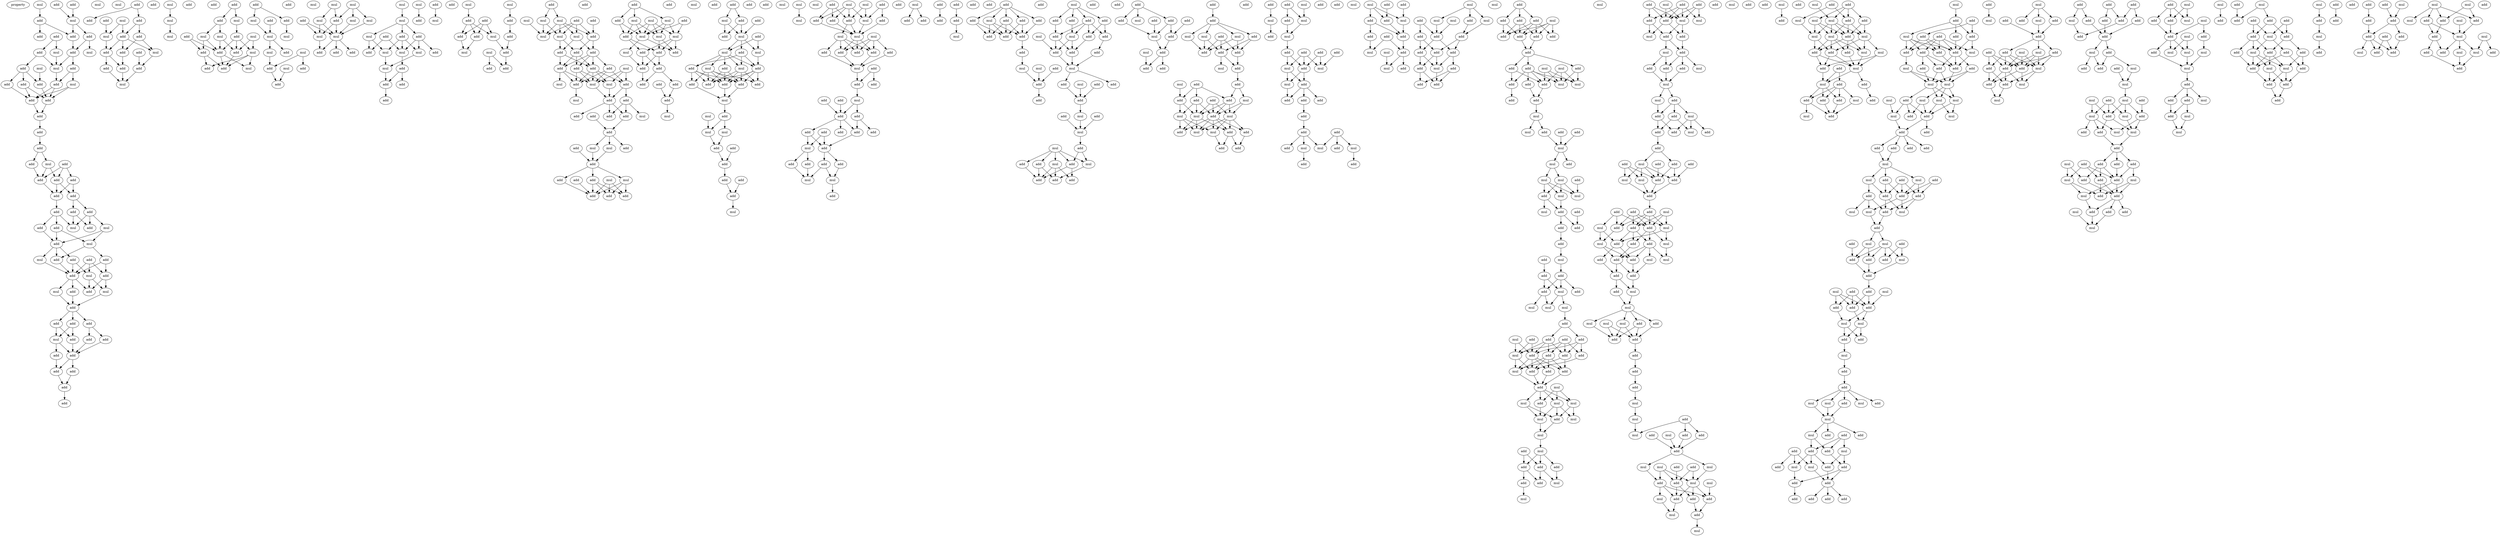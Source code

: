 digraph {
    node [fontcolor=black]
    property [mul=2,lf=1.1]
    0 [ label = add ];
    1 [ label = add ];
    2 [ label = mul ];
    3 [ label = add ];
    4 [ label = mul ];
    5 [ label = add ];
    6 [ label = add ];
    7 [ label = add ];
    8 [ label = add ];
    9 [ label = mul ];
    10 [ label = add ];
    11 [ label = add ];
    12 [ label = mul ];
    13 [ label = mul ];
    14 [ label = mul ];
    15 [ label = add ];
    16 [ label = add ];
    17 [ label = mul ];
    18 [ label = add ];
    19 [ label = add ];
    20 [ label = add ];
    21 [ label = add ];
    22 [ label = add ];
    23 [ label = add ];
    24 [ label = add ];
    25 [ label = mul ];
    26 [ label = add ];
    27 [ label = add ];
    28 [ label = mul ];
    29 [ label = add ];
    30 [ label = add ];
    31 [ label = add ];
    32 [ label = add ];
    33 [ label = add ];
    34 [ label = add ];
    35 [ label = add ];
    36 [ label = add ];
    37 [ label = add ];
    38 [ label = add ];
    39 [ label = add ];
    40 [ label = add ];
    41 [ label = mul ];
    42 [ label = mul ];
    43 [ label = add ];
    44 [ label = mul ];
    45 [ label = add ];
    46 [ label = add ];
    47 [ label = add ];
    48 [ label = add ];
    49 [ label = add ];
    50 [ label = mul ];
    51 [ label = mul ];
    52 [ label = add ];
    53 [ label = add ];
    54 [ label = mul ];
    55 [ label = mul ];
    56 [ label = add ];
    57 [ label = add ];
    58 [ label = add ];
    59 [ label = add ];
    60 [ label = mul ];
    61 [ label = add ];
    62 [ label = add ];
    63 [ label = add ];
    64 [ label = add ];
    65 [ label = add ];
    66 [ label = mul ];
    67 [ label = add ];
    68 [ label = add ];
    69 [ label = add ];
    70 [ label = add ];
    71 [ label = add ];
    72 [ label = add ];
    73 [ label = add ];
    74 [ label = add ];
    75 [ label = mul ];
    76 [ label = add ];
    77 [ label = add ];
    78 [ label = add ];
    79 [ label = mul ];
    80 [ label = add ];
    81 [ label = add ];
    82 [ label = add ];
    83 [ label = add ];
    84 [ label = mul ];
    85 [ label = add ];
    86 [ label = add ];
    87 [ label = add ];
    88 [ label = mul ];
    89 [ label = add ];
    90 [ label = mul ];
    91 [ label = add ];
    92 [ label = mul ];
    93 [ label = add ];
    94 [ label = add ];
    95 [ label = mul ];
    96 [ label = mul ];
    97 [ label = add ];
    98 [ label = add ];
    99 [ label = mul ];
    100 [ label = mul ];
    101 [ label = mul ];
    102 [ label = add ];
    103 [ label = mul ];
    104 [ label = add ];
    105 [ label = add ];
    106 [ label = add ];
    107 [ label = mul ];
    108 [ label = add ];
    109 [ label = add ];
    110 [ label = add ];
    111 [ label = add ];
    112 [ label = mul ];
    113 [ label = add ];
    114 [ label = mul ];
    115 [ label = mul ];
    116 [ label = mul ];
    117 [ label = add ];
    118 [ label = add ];
    119 [ label = mul ];
    120 [ label = add ];
    121 [ label = mul ];
    122 [ label = add ];
    123 [ label = add ];
    124 [ label = mul ];
    125 [ label = mul ];
    126 [ label = mul ];
    127 [ label = add ];
    128 [ label = mul ];
    129 [ label = add ];
    130 [ label = mul ];
    131 [ label = mul ];
    132 [ label = mul ];
    133 [ label = mul ];
    134 [ label = add ];
    135 [ label = add ];
    136 [ label = add ];
    137 [ label = mul ];
    138 [ label = mul ];
    139 [ label = add ];
    140 [ label = mul ];
    141 [ label = add ];
    142 [ label = add ];
    143 [ label = mul ];
    144 [ label = mul ];
    145 [ label = mul ];
    146 [ label = add ];
    147 [ label = add ];
    148 [ label = add ];
    149 [ label = mul ];
    150 [ label = mul ];
    151 [ label = add ];
    152 [ label = add ];
    153 [ label = add ];
    154 [ label = add ];
    155 [ label = add ];
    156 [ label = mul ];
    157 [ label = add ];
    158 [ label = mul ];
    159 [ label = mul ];
    160 [ label = add ];
    161 [ label = add ];
    162 [ label = add ];
    163 [ label = add ];
    164 [ label = add ];
    165 [ label = add ];
    166 [ label = mul ];
    167 [ label = mul ];
    168 [ label = add ];
    169 [ label = mul ];
    170 [ label = add ];
    171 [ label = add ];
    172 [ label = add ];
    173 [ label = mul ];
    174 [ label = add ];
    175 [ label = mul ];
    176 [ label = mul ];
    177 [ label = add ];
    178 [ label = mul ];
    179 [ label = mul ];
    180 [ label = add ];
    181 [ label = mul ];
    182 [ label = add ];
    183 [ label = add ];
    184 [ label = add ];
    185 [ label = add ];
    186 [ label = mul ];
    187 [ label = add ];
    188 [ label = add ];
    189 [ label = add ];
    190 [ label = mul ];
    191 [ label = mul ];
    192 [ label = mul ];
    193 [ label = add ];
    194 [ label = add ];
    195 [ label = add ];
    196 [ label = mul ];
    197 [ label = add ];
    198 [ label = add ];
    199 [ label = add ];
    200 [ label = mul ];
    201 [ label = add ];
    202 [ label = add ];
    203 [ label = add ];
    204 [ label = mul ];
    205 [ label = add ];
    206 [ label = mul ];
    207 [ label = add ];
    208 [ label = add ];
    209 [ label = add ];
    210 [ label = add ];
    211 [ label = add ];
    212 [ label = mul ];
    213 [ label = mul ];
    214 [ label = add ];
    215 [ label = add ];
    216 [ label = add ];
    217 [ label = add ];
    218 [ label = add ];
    219 [ label = add ];
    220 [ label = mul ];
    221 [ label = mul ];
    222 [ label = add ];
    223 [ label = mul ];
    224 [ label = mul ];
    225 [ label = mul ];
    226 [ label = add ];
    227 [ label = mul ];
    228 [ label = add ];
    229 [ label = mul ];
    230 [ label = add ];
    231 [ label = add ];
    232 [ label = add ];
    233 [ label = add ];
    234 [ label = add ];
    235 [ label = add ];
    236 [ label = add ];
    237 [ label = add ];
    238 [ label = mul ];
    239 [ label = add ];
    240 [ label = mul ];
    241 [ label = add ];
    242 [ label = add ];
    243 [ label = add ];
    244 [ label = mul ];
    245 [ label = add ];
    246 [ label = add ];
    247 [ label = mul ];
    248 [ label = add ];
    249 [ label = add ];
    250 [ label = add ];
    251 [ label = mul ];
    252 [ label = mul ];
    253 [ label = add ];
    254 [ label = mul ];
    255 [ label = add ];
    256 [ label = add ];
    257 [ label = add ];
    258 [ label = mul ];
    259 [ label = mul ];
    260 [ label = add ];
    261 [ label = add ];
    262 [ label = add ];
    263 [ label = add ];
    264 [ label = add ];
    265 [ label = mul ];
    266 [ label = mul ];
    267 [ label = mul ];
    268 [ label = add ];
    269 [ label = mul ];
    270 [ label = mul ];
    271 [ label = mul ];
    272 [ label = add ];
    273 [ label = add ];
    274 [ label = add ];
    275 [ label = add ];
    276 [ label = add ];
    277 [ label = mul ];
    278 [ label = add ];
    279 [ label = add ];
    280 [ label = mul ];
    281 [ label = mul ];
    282 [ label = mul ];
    283 [ label = add ];
    284 [ label = add ];
    285 [ label = mul ];
    286 [ label = add ];
    287 [ label = add ];
    288 [ label = add ];
    289 [ label = mul ];
    290 [ label = mul ];
    291 [ label = mul ];
    292 [ label = add ];
    293 [ label = add ];
    294 [ label = add ];
    295 [ label = add ];
    296 [ label = add ];
    297 [ label = add ];
    298 [ label = mul ];
    299 [ label = add ];
    300 [ label = add ];
    301 [ label = add ];
    302 [ label = add ];
    303 [ label = mul ];
    304 [ label = add ];
    305 [ label = add ];
    306 [ label = add ];
    307 [ label = add ];
    308 [ label = add ];
    309 [ label = add ];
    310 [ label = add ];
    311 [ label = mul ];
    312 [ label = add ];
    313 [ label = add ];
    314 [ label = add ];
    315 [ label = add ];
    316 [ label = add ];
    317 [ label = mul ];
    318 [ label = mul ];
    319 [ label = add ];
    320 [ label = add ];
    321 [ label = mul ];
    322 [ label = add ];
    323 [ label = add ];
    324 [ label = add ];
    325 [ label = add ];
    326 [ label = add ];
    327 [ label = add ];
    328 [ label = add ];
    329 [ label = add ];
    330 [ label = mul ];
    331 [ label = add ];
    332 [ label = add ];
    333 [ label = add ];
    334 [ label = add ];
    335 [ label = add ];
    336 [ label = mul ];
    337 [ label = add ];
    338 [ label = add ];
    339 [ label = add ];
    340 [ label = add ];
    341 [ label = mul ];
    342 [ label = mul ];
    343 [ label = add ];
    344 [ label = add ];
    345 [ label = add ];
    346 [ label = add ];
    347 [ label = mul ];
    348 [ label = add ];
    349 [ label = add ];
    350 [ label = add ];
    351 [ label = add ];
    352 [ label = mul ];
    353 [ label = mul ];
    354 [ label = add ];
    355 [ label = add ];
    356 [ label = add ];
    357 [ label = add ];
    358 [ label = add ];
    359 [ label = add ];
    360 [ label = mul ];
    361 [ label = add ];
    362 [ label = mul ];
    363 [ label = add ];
    364 [ label = add ];
    365 [ label = add ];
    366 [ label = add ];
    367 [ label = add ];
    368 [ label = mul ];
    369 [ label = add ];
    370 [ label = add ];
    371 [ label = mul ];
    372 [ label = add ];
    373 [ label = mul ];
    374 [ label = add ];
    375 [ label = add ];
    376 [ label = mul ];
    377 [ label = add ];
    378 [ label = mul ];
    379 [ label = add ];
    380 [ label = add ];
    381 [ label = add ];
    382 [ label = add ];
    383 [ label = add ];
    384 [ label = add ];
    385 [ label = add ];
    386 [ label = mul ];
    387 [ label = add ];
    388 [ label = mul ];
    389 [ label = add ];
    390 [ label = add ];
    391 [ label = mul ];
    392 [ label = add ];
    393 [ label = add ];
    394 [ label = add ];
    395 [ label = add ];
    396 [ label = add ];
    397 [ label = mul ];
    398 [ label = mul ];
    399 [ label = mul ];
    400 [ label = add ];
    401 [ label = add ];
    402 [ label = add ];
    403 [ label = add ];
    404 [ label = add ];
    405 [ label = mul ];
    406 [ label = add ];
    407 [ label = add ];
    408 [ label = add ];
    409 [ label = mul ];
    410 [ label = mul ];
    411 [ label = add ];
    412 [ label = add ];
    413 [ label = add ];
    414 [ label = add ];
    415 [ label = add ];
    416 [ label = mul ];
    417 [ label = mul ];
    418 [ label = mul ];
    419 [ label = mul ];
    420 [ label = add ];
    421 [ label = add ];
    422 [ label = add ];
    423 [ label = mul ];
    424 [ label = add ];
    425 [ label = add ];
    426 [ label = add ];
    427 [ label = mul ];
    428 [ label = mul ];
    429 [ label = add ];
    430 [ label = add ];
    431 [ label = add ];
    432 [ label = mul ];
    433 [ label = mul ];
    434 [ label = add ];
    435 [ label = add ];
    436 [ label = add ];
    437 [ label = add ];
    438 [ label = mul ];
    439 [ label = add ];
    440 [ label = mul ];
    441 [ label = mul ];
    442 [ label = add ];
    443 [ label = add ];
    444 [ label = add ];
    445 [ label = add ];
    446 [ label = add ];
    447 [ label = add ];
    448 [ label = add ];
    449 [ label = add ];
    450 [ label = mul ];
    451 [ label = add ];
    452 [ label = mul ];
    453 [ label = mul ];
    454 [ label = add ];
    455 [ label = add ];
    456 [ label = add ];
    457 [ label = add ];
    458 [ label = mul ];
    459 [ label = mul ];
    460 [ label = add ];
    461 [ label = add ];
    462 [ label = mul ];
    463 [ label = add ];
    464 [ label = add ];
    465 [ label = add ];
    466 [ label = add ];
    467 [ label = add ];
    468 [ label = add ];
    469 [ label = mul ];
    470 [ label = mul ];
    471 [ label = add ];
    472 [ label = mul ];
    473 [ label = mul ];
    474 [ label = mul ];
    475 [ label = add ];
    476 [ label = mul ];
    477 [ label = add ];
    478 [ label = mul ];
    479 [ label = add ];
    480 [ label = add ];
    481 [ label = add ];
    482 [ label = mul ];
    483 [ label = add ];
    484 [ label = add ];
    485 [ label = add ];
    486 [ label = add ];
    487 [ label = add ];
    488 [ label = mul ];
    489 [ label = add ];
    490 [ label = add ];
    491 [ label = add ];
    492 [ label = mul ];
    493 [ label = add ];
    494 [ label = add ];
    495 [ label = add ];
    496 [ label = add ];
    497 [ label = add ];
    498 [ label = add ];
    499 [ label = add ];
    500 [ label = add ];
    501 [ label = add ];
    502 [ label = add ];
    503 [ label = mul ];
    504 [ label = add ];
    505 [ label = mul ];
    506 [ label = add ];
    507 [ label = add ];
    508 [ label = mul ];
    509 [ label = mul ];
    510 [ label = add ];
    511 [ label = add ];
    512 [ label = add ];
    513 [ label = mul ];
    514 [ label = add ];
    515 [ label = mul ];
    516 [ label = add ];
    517 [ label = add ];
    518 [ label = mul ];
    519 [ label = mul ];
    520 [ label = add ];
    521 [ label = mul ];
    522 [ label = add ];
    523 [ label = mul ];
    524 [ label = mul ];
    525 [ label = mul ];
    526 [ label = add ];
    527 [ label = add ];
    528 [ label = mul ];
    529 [ label = add ];
    530 [ label = add ];
    531 [ label = add ];
    532 [ label = add ];
    533 [ label = mul ];
    534 [ label = mul ];
    535 [ label = add ];
    536 [ label = add ];
    537 [ label = add ];
    538 [ label = mul ];
    539 [ label = add ];
    540 [ label = add ];
    541 [ label = mul ];
    542 [ label = mul ];
    543 [ label = mul ];
    544 [ label = add ];
    545 [ label = add ];
    546 [ label = add ];
    547 [ label = add ];
    548 [ label = add ];
    549 [ label = mul ];
    550 [ label = mul ];
    551 [ label = add ];
    552 [ label = add ];
    553 [ label = add ];
    554 [ label = add ];
    555 [ label = add ];
    556 [ label = mul ];
    557 [ label = add ];
    558 [ label = add ];
    559 [ label = add ];
    560 [ label = mul ];
    561 [ label = mul ];
    562 [ label = mul ];
    563 [ label = mul ];
    564 [ label = add ];
    565 [ label = mul ];
    566 [ label = add ];
    567 [ label = mul ];
    568 [ label = mul ];
    569 [ label = mul ];
    570 [ label = add ];
    571 [ label = add ];
    572 [ label = add ];
    573 [ label = add ];
    574 [ label = mul ];
    575 [ label = add ];
    576 [ label = add ];
    577 [ label = mul ];
    578 [ label = add ];
    579 [ label = mul ];
    580 [ label = add ];
    581 [ label = add ];
    582 [ label = add ];
    583 [ label = add ];
    584 [ label = mul ];
    585 [ label = mul ];
    586 [ label = add ];
    587 [ label = add ];
    588 [ label = mul ];
    589 [ label = mul ];
    590 [ label = add ];
    591 [ label = add ];
    592 [ label = mul ];
    593 [ label = add ];
    594 [ label = mul ];
    595 [ label = add ];
    596 [ label = add ];
    597 [ label = mul ];
    598 [ label = mul ];
    599 [ label = add ];
    600 [ label = add ];
    601 [ label = mul ];
    602 [ label = add ];
    603 [ label = add ];
    604 [ label = mul ];
    605 [ label = add ];
    606 [ label = add ];
    607 [ label = add ];
    608 [ label = mul ];
    609 [ label = add ];
    610 [ label = add ];
    611 [ label = add ];
    612 [ label = add ];
    613 [ label = mul ];
    614 [ label = add ];
    615 [ label = mul ];
    616 [ label = add ];
    617 [ label = add ];
    618 [ label = mul ];
    619 [ label = add ];
    620 [ label = add ];
    621 [ label = add ];
    622 [ label = mul ];
    623 [ label = mul ];
    624 [ label = add ];
    625 [ label = add ];
    626 [ label = add ];
    627 [ label = add ];
    628 [ label = add ];
    629 [ label = mul ];
    630 [ label = add ];
    631 [ label = mul ];
    632 [ label = mul ];
    633 [ label = add ];
    634 [ label = mul ];
    635 [ label = add ];
    636 [ label = add ];
    637 [ label = add ];
    638 [ label = add ];
    639 [ label = add ];
    640 [ label = mul ];
    641 [ label = mul ];
    642 [ label = mul ];
    643 [ label = mul ];
    644 [ label = mul ];
    645 [ label = add ];
    646 [ label = add ];
    647 [ label = add ];
    648 [ label = add ];
    649 [ label = add ];
    650 [ label = add ];
    651 [ label = add ];
    652 [ label = add ];
    653 [ label = mul ];
    654 [ label = add ];
    655 [ label = add ];
    656 [ label = mul ];
    657 [ label = add ];
    658 [ label = mul ];
    659 [ label = add ];
    660 [ label = mul ];
    661 [ label = add ];
    662 [ label = add ];
    663 [ label = mul ];
    664 [ label = add ];
    665 [ label = mul ];
    666 [ label = add ];
    667 [ label = add ];
    668 [ label = mul ];
    669 [ label = mul ];
    670 [ label = mul ];
    671 [ label = add ];
    672 [ label = mul ];
    673 [ label = add ];
    674 [ label = add ];
    675 [ label = add ];
    676 [ label = mul ];
    677 [ label = add ];
    678 [ label = add ];
    679 [ label = add ];
    680 [ label = mul ];
    681 [ label = mul ];
    682 [ label = mul ];
    683 [ label = add ];
    684 [ label = add ];
    685 [ label = mul ];
    686 [ label = mul ];
    687 [ label = add ];
    688 [ label = add ];
    689 [ label = mul ];
    690 [ label = mul ];
    691 [ label = add ];
    692 [ label = mul ];
    693 [ label = mul ];
    694 [ label = add ];
    695 [ label = add ];
    696 [ label = mul ];
    697 [ label = mul ];
    698 [ label = add ];
    699 [ label = mul ];
    700 [ label = add ];
    701 [ label = add ];
    702 [ label = mul ];
    703 [ label = add ];
    704 [ label = add ];
    705 [ label = add ];
    706 [ label = add ];
    707 [ label = add ];
    708 [ label = add ];
    709 [ label = mul ];
    710 [ label = mul ];
    711 [ label = add ];
    712 [ label = mul ];
    713 [ label = add ];
    714 [ label = add ];
    715 [ label = mul ];
    716 [ label = add ];
    717 [ label = add ];
    718 [ label = add ];
    719 [ label = add ];
    720 [ label = add ];
    721 [ label = add ];
    722 [ label = add ];
    723 [ label = add ];
    724 [ label = mul ];
    725 [ label = add ];
    726 [ label = mul ];
    727 [ label = add ];
    728 [ label = add ];
    729 [ label = add ];
    730 [ label = mul ];
    731 [ label = mul ];
    732 [ label = mul ];
    733 [ label = mul ];
    734 [ label = mul ];
    735 [ label = mul ];
    736 [ label = add ];
    737 [ label = mul ];
    738 [ label = add ];
    739 [ label = add ];
    740 [ label = mul ];
    741 [ label = add ];
    742 [ label = add ];
    743 [ label = add ];
    744 [ label = add ];
    745 [ label = add ];
    746 [ label = add ];
    747 [ label = mul ];
    748 [ label = mul ];
    749 [ label = add ];
    750 [ label = mul ];
    751 [ label = add ];
    752 [ label = add ];
    753 [ label = add ];
    754 [ label = add ];
    755 [ label = add ];
    756 [ label = add ];
    757 [ label = add ];
    758 [ label = mul ];
    759 [ label = mul ];
    760 [ label = mul ];
    761 [ label = add ];
    762 [ label = mul ];
    763 [ label = add ];
    764 [ label = add ];
    765 [ label = mul ];
    766 [ label = add ];
    767 [ label = add ];
    768 [ label = add ];
    769 [ label = mul ];
    770 [ label = add ];
    771 [ label = mul ];
    772 [ label = mul ];
    773 [ label = add ];
    774 [ label = add ];
    775 [ label = add ];
    776 [ label = add ];
    777 [ label = add ];
    778 [ label = mul ];
    779 [ label = mul ];
    780 [ label = add ];
    781 [ label = add ];
    782 [ label = mul ];
    783 [ label = add ];
    784 [ label = add ];
    785 [ label = mul ];
    786 [ label = add ];
    787 [ label = mul ];
    788 [ label = mul ];
    789 [ label = add ];
    790 [ label = add ];
    791 [ label = mul ];
    792 [ label = mul ];
    793 [ label = add ];
    794 [ label = mul ];
    795 [ label = add ];
    796 [ label = add ];
    797 [ label = mul ];
    798 [ label = add ];
    799 [ label = add ];
    800 [ label = add ];
    801 [ label = mul ];
    802 [ label = mul ];
    803 [ label = add ];
    804 [ label = add ];
    805 [ label = add ];
    806 [ label = add ];
    807 [ label = add ];
    808 [ label = add ];
    809 [ label = add ];
    810 [ label = add ];
    811 [ label = add ];
    812 [ label = mul ];
    813 [ label = mul ];
    814 [ label = add ];
    815 [ label = add ];
    816 [ label = add ];
    817 [ label = add ];
    818 [ label = mul ];
    819 [ label = mul ];
    820 [ label = add ];
    821 [ label = add ];
    822 [ label = add ];
    823 [ label = add ];
    824 [ label = add ];
    825 [ label = add ];
    826 [ label = mul ];
    827 [ label = add ];
    828 [ label = add ];
    829 [ label = mul ];
    830 [ label = mul ];
    831 [ label = add ];
    832 [ label = add ];
    833 [ label = add ];
    834 [ label = add ];
    835 [ label = add ];
    836 [ label = add ];
    837 [ label = mul ];
    838 [ label = add ];
    839 [ label = add ];
    840 [ label = add ];
    841 [ label = mul ];
    842 [ label = add ];
    843 [ label = add ];
    844 [ label = add ];
    845 [ label = add ];
    846 [ label = mul ];
    847 [ label = mul ];
    848 [ label = add ];
    849 [ label = mul ];
    850 [ label = add ];
    851 [ label = mul ];
    852 [ label = add ];
    853 [ label = add ];
    854 [ label = mul ];
    855 [ label = mul ];
    856 [ label = mul ];
    857 [ label = add ];
    858 [ label = mul ];
    859 [ label = add ];
    860 [ label = add ];
    861 [ label = mul ];
    862 [ label = add ];
    863 [ label = add ];
    864 [ label = add ];
    865 [ label = add ];
    866 [ label = add ];
    867 [ label = add ];
    868 [ label = mul ];
    869 [ label = mul ];
    870 [ label = add ];
    871 [ label = add ];
    872 [ label = mul ];
    873 [ label = add ];
    874 [ label = add ];
    875 [ label = add ];
    876 [ label = add ];
    877 [ label = mul ];
    878 [ label = mul ];
    879 [ label = add ];
    880 [ label = mul ];
    881 [ label = mul ];
    882 [ label = mul ];
    883 [ label = add ];
    884 [ label = add ];
    885 [ label = add ];
    886 [ label = add ];
    887 [ label = mul ];
    888 [ label = mul ];
    889 [ label = mul ];
    890 [ label = add ];
    891 [ label = mul ];
    892 [ label = mul ];
    893 [ label = add ];
    894 [ label = add ];
    895 [ label = add ];
    896 [ label = mul ];
    897 [ label = mul ];
    898 [ label = add ];
    899 [ label = add ];
    900 [ label = mul ];
    901 [ label = mul ];
    902 [ label = add ];
    903 [ label = mul ];
    904 [ label = add ];
    905 [ label = add ];
    906 [ label = add ];
    907 [ label = add ];
    908 [ label = add ];
    909 [ label = mul ];
    910 [ label = add ];
    911 [ label = add ];
    912 [ label = mul ];
    913 [ label = add ];
    914 [ label = add ];
    915 [ label = add ];
    916 [ label = mul ];
    917 [ label = mul ];
    918 [ label = add ];
    919 [ label = add ];
    920 [ label = add ];
    921 [ label = add ];
    922 [ label = add ];
    923 [ label = mul ];
    924 [ label = add ];
    925 [ label = mul ];
    926 [ label = add ];
    927 [ label = add ];
    928 [ label = add ];
    929 [ label = add ];
    930 [ label = add ];
    931 [ label = mul ];
    932 [ label = add ];
    933 [ label = add ];
    934 [ label = add ];
    935 [ label = add ];
    936 [ label = add ];
    937 [ label = add ];
    938 [ label = add ];
    939 [ label = mul ];
    940 [ label = add ];
    941 [ label = mul ];
    942 [ label = mul ];
    943 [ label = mul ];
    944 [ label = add ];
    945 [ label = mul ];
    946 [ label = add ];
    947 [ label = add ];
    948 [ label = mul ];
    949 [ label = mul ];
    950 [ label = add ];
    951 [ label = add ];
    952 [ label = add ];
    953 [ label = mul ];
    954 [ label = mul ];
    955 [ label = add ];
    956 [ label = add ];
    957 [ label = add ];
    0 -> 4 [ name = 0 ];
    1 -> 4 [ name = 1 ];
    2 -> 3 [ name = 2 ];
    3 -> 5 [ name = 3 ];
    3 -> 6 [ name = 4 ];
    4 -> 5 [ name = 5 ];
    4 -> 7 [ name = 6 ];
    5 -> 10 [ name = 7 ];
    7 -> 9 [ name = 8 ];
    7 -> 10 [ name = 9 ];
    8 -> 11 [ name = 10 ];
    8 -> 12 [ name = 11 ];
    10 -> 14 [ name = 12 ];
    10 -> 16 [ name = 13 ];
    11 -> 14 [ name = 14 ];
    11 -> 15 [ name = 15 ];
    12 -> 14 [ name = 16 ];
    13 -> 19 [ name = 17 ];
    14 -> 18 [ name = 18 ];
    15 -> 19 [ name = 19 ];
    15 -> 20 [ name = 20 ];
    15 -> 21 [ name = 21 ];
    16 -> 17 [ name = 22 ];
    16 -> 18 [ name = 23 ];
    17 -> 22 [ name = 24 ];
    17 -> 23 [ name = 25 ];
    18 -> 22 [ name = 26 ];
    18 -> 23 [ name = 27 ];
    19 -> 23 [ name = 28 ];
    20 -> 22 [ name = 29 ];
    20 -> 23 [ name = 30 ];
    21 -> 22 [ name = 31 ];
    22 -> 24 [ name = 32 ];
    23 -> 24 [ name = 33 ];
    24 -> 26 [ name = 34 ];
    26 -> 27 [ name = 35 ];
    27 -> 28 [ name = 36 ];
    27 -> 30 [ name = 37 ];
    28 -> 31 [ name = 38 ];
    28 -> 33 [ name = 39 ];
    29 -> 31 [ name = 40 ];
    29 -> 32 [ name = 41 ];
    29 -> 33 [ name = 42 ];
    30 -> 33 [ name = 43 ];
    31 -> 34 [ name = 44 ];
    31 -> 35 [ name = 45 ];
    32 -> 34 [ name = 46 ];
    32 -> 35 [ name = 47 ];
    33 -> 34 [ name = 48 ];
    34 -> 38 [ name = 49 ];
    35 -> 36 [ name = 50 ];
    35 -> 37 [ name = 51 ];
    36 -> 39 [ name = 52 ];
    36 -> 41 [ name = 53 ];
    36 -> 42 [ name = 54 ];
    37 -> 39 [ name = 55 ];
    37 -> 42 [ name = 56 ];
    38 -> 40 [ name = 57 ];
    38 -> 42 [ name = 58 ];
    38 -> 43 [ name = 59 ];
    40 -> 44 [ name = 60 ];
    40 -> 45 [ name = 61 ];
    41 -> 44 [ name = 62 ];
    41 -> 45 [ name = 63 ];
    43 -> 45 [ name = 64 ];
    44 -> 47 [ name = 65 ];
    44 -> 49 [ name = 66 ];
    45 -> 46 [ name = 67 ];
    45 -> 49 [ name = 68 ];
    45 -> 50 [ name = 69 ];
    46 -> 51 [ name = 70 ];
    46 -> 52 [ name = 71 ];
    47 -> 52 [ name = 72 ];
    47 -> 53 [ name = 73 ];
    48 -> 51 [ name = 74 ];
    48 -> 52 [ name = 75 ];
    48 -> 53 [ name = 76 ];
    49 -> 52 [ name = 77 ];
    50 -> 52 [ name = 78 ];
    51 -> 54 [ name = 79 ];
    51 -> 57 [ name = 80 ];
    52 -> 55 [ name = 81 ];
    52 -> 56 [ name = 82 ];
    52 -> 57 [ name = 83 ];
    53 -> 54 [ name = 84 ];
    53 -> 57 [ name = 85 ];
    54 -> 58 [ name = 86 ];
    55 -> 58 [ name = 87 ];
    56 -> 58 [ name = 88 ];
    58 -> 59 [ name = 89 ];
    58 -> 61 [ name = 90 ];
    58 -> 62 [ name = 91 ];
    59 -> 64 [ name = 92 ];
    59 -> 66 [ name = 93 ];
    61 -> 64 [ name = 94 ];
    61 -> 66 [ name = 95 ];
    62 -> 63 [ name = 96 ];
    62 -> 65 [ name = 97 ];
    63 -> 68 [ name = 98 ];
    64 -> 68 [ name = 99 ];
    65 -> 68 [ name = 100 ];
    66 -> 67 [ name = 101 ];
    66 -> 68 [ name = 102 ];
    67 -> 69 [ name = 103 ];
    68 -> 69 [ name = 104 ];
    68 -> 70 [ name = 105 ];
    69 -> 72 [ name = 106 ];
    70 -> 72 [ name = 107 ];
    71 -> 73 [ name = 108 ];
    71 -> 77 [ name = 109 ];
    72 -> 74 [ name = 110 ];
    75 -> 79 [ name = 111 ];
    75 -> 80 [ name = 112 ];
    76 -> 79 [ name = 113 ];
    77 -> 78 [ name = 114 ];
    77 -> 80 [ name = 115 ];
    78 -> 82 [ name = 116 ];
    78 -> 84 [ name = 117 ];
    79 -> 81 [ name = 118 ];
    80 -> 81 [ name = 119 ];
    80 -> 82 [ name = 120 ];
    80 -> 84 [ name = 121 ];
    81 -> 85 [ name = 122 ];
    81 -> 86 [ name = 123 ];
    82 -> 85 [ name = 124 ];
    83 -> 87 [ name = 125 ];
    84 -> 87 [ name = 126 ];
    85 -> 88 [ name = 127 ];
    86 -> 88 [ name = 128 ];
    87 -> 88 [ name = 129 ];
    90 -> 92 [ name = 130 ];
    92 -> 95 [ name = 131 ];
    94 -> 96 [ name = 132 ];
    94 -> 97 [ name = 133 ];
    96 -> 102 [ name = 134 ];
    97 -> 100 [ name = 135 ];
    97 -> 101 [ name = 136 ];
    98 -> 105 [ name = 137 ];
    98 -> 106 [ name = 138 ];
    99 -> 103 [ name = 139 ];
    99 -> 104 [ name = 140 ];
    100 -> 104 [ name = 141 ];
    100 -> 105 [ name = 142 ];
    101 -> 105 [ name = 143 ];
    101 -> 106 [ name = 144 ];
    102 -> 103 [ name = 145 ];
    102 -> 104 [ name = 146 ];
    102 -> 105 [ name = 147 ];
    103 -> 107 [ name = 148 ];
    103 -> 108 [ name = 149 ];
    103 -> 109 [ name = 150 ];
    104 -> 108 [ name = 151 ];
    105 -> 107 [ name = 152 ];
    105 -> 108 [ name = 153 ];
    106 -> 108 [ name = 154 ];
    106 -> 109 [ name = 155 ];
    110 -> 112 [ name = 156 ];
    110 -> 113 [ name = 157 ];
    111 -> 114 [ name = 158 ];
    112 -> 114 [ name = 159 ];
    113 -> 115 [ name = 160 ];
    114 -> 116 [ name = 161 ];
    114 -> 118 [ name = 162 ];
    116 -> 120 [ name = 163 ];
    119 -> 120 [ name = 164 ];
    119 -> 122 [ name = 165 ];
    120 -> 123 [ name = 166 ];
    121 -> 123 [ name = 167 ];
    125 -> 129 [ name = 168 ];
    125 -> 130 [ name = 169 ];
    126 -> 128 [ name = 170 ];
    126 -> 129 [ name = 171 ];
    126 -> 131 [ name = 172 ];
    127 -> 132 [ name = 173 ];
    127 -> 133 [ name = 174 ];
    128 -> 133 [ name = 175 ];
    129 -> 132 [ name = 176 ];
    129 -> 133 [ name = 177 ];
    130 -> 132 [ name = 178 ];
    130 -> 133 [ name = 179 ];
    131 -> 133 [ name = 180 ];
    132 -> 134 [ name = 181 ];
    133 -> 134 [ name = 182 ];
    133 -> 135 [ name = 183 ];
    133 -> 136 [ name = 184 ];
    137 -> 138 [ name = 185 ];
    138 -> 140 [ name = 186 ];
    138 -> 141 [ name = 187 ];
    138 -> 142 [ name = 188 ];
    139 -> 145 [ name = 189 ];
    139 -> 146 [ name = 190 ];
    140 -> 144 [ name = 191 ];
    140 -> 146 [ name = 192 ];
    141 -> 143 [ name = 193 ];
    141 -> 144 [ name = 194 ];
    141 -> 145 [ name = 195 ];
    142 -> 143 [ name = 196 ];
    142 -> 145 [ name = 197 ];
    142 -> 147 [ name = 198 ];
    143 -> 149 [ name = 199 ];
    144 -> 149 [ name = 200 ];
    145 -> 148 [ name = 201 ];
    148 -> 151 [ name = 202 ];
    148 -> 152 [ name = 203 ];
    149 -> 152 [ name = 204 ];
    150 -> 155 [ name = 205 ];
    152 -> 153 [ name = 206 ];
    154 -> 156 [ name = 207 ];
    158 -> 161 [ name = 208 ];
    159 -> 160 [ name = 209 ];
    160 -> 163 [ name = 210 ];
    160 -> 164 [ name = 211 ];
    160 -> 166 [ name = 212 ];
    161 -> 165 [ name = 213 ];
    162 -> 163 [ name = 214 ];
    162 -> 164 [ name = 215 ];
    162 -> 166 [ name = 216 ];
    163 -> 167 [ name = 217 ];
    164 -> 167 [ name = 218 ];
    165 -> 168 [ name = 219 ];
    166 -> 168 [ name = 220 ];
    168 -> 170 [ name = 221 ];
    169 -> 170 [ name = 222 ];
    169 -> 171 [ name = 223 ];
    172 -> 173 [ name = 224 ];
    172 -> 175 [ name = 225 ];
    173 -> 178 [ name = 226 ];
    173 -> 181 [ name = 227 ];
    174 -> 180 [ name = 228 ];
    175 -> 178 [ name = 229 ];
    175 -> 179 [ name = 230 ];
    175 -> 180 [ name = 231 ];
    175 -> 181 [ name = 232 ];
    176 -> 181 [ name = 233 ];
    177 -> 178 [ name = 234 ];
    177 -> 179 [ name = 235 ];
    177 -> 180 [ name = 236 ];
    177 -> 181 [ name = 237 ];
    178 -> 182 [ name = 238 ];
    178 -> 184 [ name = 239 ];
    179 -> 182 [ name = 240 ];
    179 -> 183 [ name = 241 ];
    180 -> 183 [ name = 242 ];
    180 -> 184 [ name = 243 ];
    182 -> 187 [ name = 244 ];
    182 -> 189 [ name = 245 ];
    183 -> 185 [ name = 246 ];
    183 -> 187 [ name = 247 ];
    183 -> 188 [ name = 248 ];
    183 -> 189 [ name = 249 ];
    184 -> 185 [ name = 250 ];
    184 -> 187 [ name = 251 ];
    184 -> 189 [ name = 252 ];
    185 -> 191 [ name = 253 ];
    185 -> 192 [ name = 254 ];
    185 -> 193 [ name = 255 ];
    186 -> 191 [ name = 256 ];
    186 -> 192 [ name = 257 ];
    186 -> 194 [ name = 258 ];
    187 -> 190 [ name = 259 ];
    187 -> 191 [ name = 260 ];
    187 -> 193 [ name = 261 ];
    188 -> 191 [ name = 262 ];
    188 -> 193 [ name = 263 ];
    188 -> 194 [ name = 264 ];
    189 -> 191 [ name = 265 ];
    189 -> 192 [ name = 266 ];
    189 -> 193 [ name = 267 ];
    189 -> 194 [ name = 268 ];
    191 -> 197 [ name = 269 ];
    192 -> 197 [ name = 270 ];
    193 -> 196 [ name = 271 ];
    194 -> 195 [ name = 272 ];
    194 -> 197 [ name = 273 ];
    195 -> 199 [ name = 274 ];
    195 -> 200 [ name = 275 ];
    195 -> 201 [ name = 276 ];
    197 -> 199 [ name = 277 ];
    197 -> 201 [ name = 278 ];
    197 -> 202 [ name = 279 ];
    198 -> 203 [ name = 280 ];
    201 -> 203 [ name = 281 ];
    203 -> 204 [ name = 282 ];
    203 -> 206 [ name = 283 ];
    203 -> 207 [ name = 284 ];
    204 -> 208 [ name = 285 ];
    205 -> 208 [ name = 286 ];
    206 -> 208 [ name = 287 ];
    208 -> 209 [ name = 288 ];
    208 -> 210 [ name = 289 ];
    208 -> 212 [ name = 290 ];
    209 -> 216 [ name = 291 ];
    210 -> 215 [ name = 292 ];
    210 -> 216 [ name = 293 ];
    210 -> 217 [ name = 294 ];
    211 -> 216 [ name = 295 ];
    212 -> 215 [ name = 296 ];
    212 -> 216 [ name = 297 ];
    212 -> 217 [ name = 298 ];
    213 -> 215 [ name = 299 ];
    213 -> 216 [ name = 300 ];
    213 -> 217 [ name = 301 ];
    218 -> 221 [ name = 302 ];
    218 -> 222 [ name = 303 ];
    218 -> 223 [ name = 304 ];
    219 -> 224 [ name = 305 ];
    219 -> 227 [ name = 306 ];
    220 -> 224 [ name = 307 ];
    220 -> 225 [ name = 308 ];
    220 -> 226 [ name = 309 ];
    220 -> 227 [ name = 310 ];
    221 -> 224 [ name = 311 ];
    221 -> 225 [ name = 312 ];
    221 -> 227 [ name = 313 ];
    222 -> 224 [ name = 314 ];
    222 -> 226 [ name = 315 ];
    223 -> 224 [ name = 316 ];
    223 -> 225 [ name = 317 ];
    223 -> 226 [ name = 318 ];
    224 -> 229 [ name = 319 ];
    224 -> 230 [ name = 320 ];
    225 -> 228 [ name = 321 ];
    225 -> 230 [ name = 322 ];
    226 -> 228 [ name = 323 ];
    226 -> 231 [ name = 324 ];
    227 -> 228 [ name = 325 ];
    227 -> 230 [ name = 326 ];
    227 -> 231 [ name = 327 ];
    228 -> 232 [ name = 328 ];
    228 -> 233 [ name = 329 ];
    229 -> 233 [ name = 330 ];
    231 -> 232 [ name = 331 ];
    231 -> 233 [ name = 332 ];
    232 -> 235 [ name = 333 ];
    232 -> 236 [ name = 334 ];
    233 -> 235 [ name = 335 ];
    234 -> 237 [ name = 336 ];
    236 -> 237 [ name = 337 ];
    237 -> 238 [ name = 338 ];
    242 -> 244 [ name = 339 ];
    242 -> 248 [ name = 340 ];
    244 -> 249 [ name = 341 ];
    244 -> 251 [ name = 342 ];
    245 -> 251 [ name = 343 ];
    248 -> 249 [ name = 344 ];
    248 -> 251 [ name = 345 ];
    250 -> 252 [ name = 346 ];
    250 -> 254 [ name = 347 ];
    251 -> 252 [ name = 348 ];
    251 -> 253 [ name = 349 ];
    251 -> 254 [ name = 350 ];
    252 -> 257 [ name = 351 ];
    253 -> 255 [ name = 352 ];
    253 -> 257 [ name = 353 ];
    253 -> 259 [ name = 354 ];
    254 -> 255 [ name = 355 ];
    254 -> 256 [ name = 356 ];
    254 -> 257 [ name = 357 ];
    254 -> 258 [ name = 358 ];
    254 -> 259 [ name = 359 ];
    255 -> 260 [ name = 360 ];
    255 -> 261 [ name = 361 ];
    255 -> 263 [ name = 362 ];
    255 -> 264 [ name = 363 ];
    256 -> 260 [ name = 364 ];
    256 -> 261 [ name = 365 ];
    256 -> 264 [ name = 366 ];
    257 -> 260 [ name = 367 ];
    257 -> 261 [ name = 368 ];
    257 -> 262 [ name = 369 ];
    257 -> 264 [ name = 370 ];
    258 -> 260 [ name = 371 ];
    258 -> 261 [ name = 372 ];
    258 -> 262 [ name = 373 ];
    258 -> 263 [ name = 374 ];
    258 -> 264 [ name = 375 ];
    259 -> 260 [ name = 376 ];
    259 -> 261 [ name = 377 ];
    259 -> 262 [ name = 378 ];
    259 -> 264 [ name = 379 ];
    261 -> 266 [ name = 380 ];
    263 -> 266 [ name = 381 ];
    264 -> 266 [ name = 382 ];
    265 -> 269 [ name = 383 ];
    266 -> 268 [ name = 384 ];
    267 -> 270 [ name = 385 ];
    268 -> 270 [ name = 386 ];
    268 -> 271 [ name = 387 ];
    270 -> 272 [ name = 388 ];
    271 -> 272 [ name = 389 ];
    272 -> 274 [ name = 390 ];
    273 -> 274 [ name = 391 ];
    274 -> 275 [ name = 392 ];
    275 -> 278 [ name = 393 ];
    276 -> 278 [ name = 394 ];
    278 -> 280 [ name = 395 ];
    279 -> 284 [ name = 396 ];
    279 -> 286 [ name = 397 ];
    279 -> 288 [ name = 398 ];
    281 -> 285 [ name = 399 ];
    281 -> 288 [ name = 400 ];
    282 -> 284 [ name = 401 ];
    282 -> 285 [ name = 402 ];
    282 -> 286 [ name = 403 ];
    282 -> 288 [ name = 404 ];
    283 -> 285 [ name = 405 ];
    283 -> 287 [ name = 406 ];
    284 -> 289 [ name = 407 ];
    285 -> 289 [ name = 408 ];
    286 -> 289 [ name = 409 ];
    287 -> 289 [ name = 410 ];
    288 -> 289 [ name = 411 ];
    288 -> 291 [ name = 412 ];
    289 -> 293 [ name = 413 ];
    289 -> 294 [ name = 414 ];
    289 -> 295 [ name = 415 ];
    290 -> 293 [ name = 416 ];
    290 -> 294 [ name = 417 ];
    290 -> 295 [ name = 418 ];
    290 -> 296 [ name = 419 ];
    291 -> 292 [ name = 420 ];
    291 -> 293 [ name = 421 ];
    291 -> 294 [ name = 422 ];
    291 -> 295 [ name = 423 ];
    292 -> 298 [ name = 424 ];
    294 -> 298 [ name = 425 ];
    295 -> 298 [ name = 426 ];
    296 -> 298 [ name = 427 ];
    297 -> 299 [ name = 428 ];
    297 -> 300 [ name = 429 ];
    298 -> 300 [ name = 430 ];
    300 -> 303 [ name = 431 ];
    301 -> 304 [ name = 432 ];
    302 -> 304 [ name = 433 ];
    303 -> 304 [ name = 434 ];
    303 -> 305 [ name = 435 ];
    304 -> 307 [ name = 436 ];
    304 -> 309 [ name = 437 ];
    304 -> 310 [ name = 438 ];
    305 -> 306 [ name = 439 ];
    305 -> 309 [ name = 440 ];
    307 -> 311 [ name = 441 ];
    307 -> 312 [ name = 442 ];
    308 -> 311 [ name = 443 ];
    308 -> 312 [ name = 444 ];
    309 -> 312 [ name = 445 ];
    311 -> 315 [ name = 446 ];
    311 -> 316 [ name = 447 ];
    312 -> 313 [ name = 448 ];
    312 -> 314 [ name = 449 ];
    313 -> 317 [ name = 450 ];
    314 -> 317 [ name = 451 ];
    314 -> 318 [ name = 452 ];
    315 -> 318 [ name = 453 ];
    316 -> 318 [ name = 454 ];
    317 -> 320 [ name = 455 ];
    321 -> 322 [ name = 456 ];
    321 -> 323 [ name = 457 ];
    324 -> 325 [ name = 458 ];
    326 -> 327 [ name = 459 ];
    327 -> 330 [ name = 460 ];
    331 -> 332 [ name = 461 ];
    331 -> 333 [ name = 462 ];
    331 -> 334 [ name = 463 ];
    331 -> 335 [ name = 464 ];
    331 -> 336 [ name = 465 ];
    332 -> 337 [ name = 466 ];
    332 -> 339 [ name = 467 ];
    333 -> 339 [ name = 468 ];
    334 -> 337 [ name = 469 ];
    334 -> 338 [ name = 470 ];
    335 -> 337 [ name = 471 ];
    335 -> 338 [ name = 472 ];
    335 -> 339 [ name = 473 ];
    336 -> 337 [ name = 474 ];
    336 -> 338 [ name = 475 ];
    336 -> 339 [ name = 476 ];
    339 -> 340 [ name = 477 ];
    340 -> 341 [ name = 478 ];
    341 -> 344 [ name = 479 ];
    342 -> 344 [ name = 480 ];
    343 -> 344 [ name = 481 ];
    344 -> 346 [ name = 482 ];
    347 -> 348 [ name = 483 ];
    347 -> 349 [ name = 484 ];
    347 -> 350 [ name = 485 ];
    347 -> 351 [ name = 486 ];
    348 -> 354 [ name = 487 ];
    349 -> 353 [ name = 488 ];
    350 -> 353 [ name = 489 ];
    350 -> 354 [ name = 490 ];
    350 -> 355 [ name = 491 ];
    350 -> 356 [ name = 492 ];
    351 -> 355 [ name = 493 ];
    351 -> 356 [ name = 494 ];
    352 -> 358 [ name = 495 ];
    353 -> 357 [ name = 496 ];
    353 -> 358 [ name = 497 ];
    354 -> 357 [ name = 498 ];
    354 -> 358 [ name = 499 ];
    355 -> 359 [ name = 500 ];
    356 -> 357 [ name = 501 ];
    357 -> 360 [ name = 502 ];
    358 -> 360 [ name = 503 ];
    359 -> 360 [ name = 504 ];
    360 -> 361 [ name = 505 ];
    360 -> 364 [ name = 506 ];
    361 -> 366 [ name = 507 ];
    362 -> 366 [ name = 508 ];
    363 -> 366 [ name = 509 ];
    366 -> 368 [ name = 510 ];
    367 -> 371 [ name = 511 ];
    368 -> 371 [ name = 512 ];
    369 -> 371 [ name = 513 ];
    371 -> 372 [ name = 514 ];
    372 -> 374 [ name = 515 ];
    372 -> 378 [ name = 516 ];
    373 -> 374 [ name = 517 ];
    373 -> 375 [ name = 518 ];
    373 -> 376 [ name = 519 ];
    373 -> 377 [ name = 520 ];
    373 -> 378 [ name = 521 ];
    374 -> 379 [ name = 522 ];
    374 -> 380 [ name = 523 ];
    375 -> 380 [ name = 524 ];
    375 -> 381 [ name = 525 ];
    376 -> 379 [ name = 526 ];
    376 -> 380 [ name = 527 ];
    376 -> 381 [ name = 528 ];
    377 -> 380 [ name = 529 ];
    378 -> 381 [ name = 530 ];
    382 -> 383 [ name = 531 ];
    382 -> 386 [ name = 532 ];
    382 -> 387 [ name = 533 ];
    383 -> 388 [ name = 534 ];
    384 -> 388 [ name = 535 ];
    385 -> 389 [ name = 536 ];
    387 -> 388 [ name = 537 ];
    387 -> 389 [ name = 538 ];
    388 -> 390 [ name = 539 ];
    389 -> 390 [ name = 540 ];
    390 -> 392 [ name = 541 ];
    390 -> 394 [ name = 542 ];
    391 -> 392 [ name = 543 ];
    393 -> 395 [ name = 544 ];
    395 -> 396 [ name = 545 ];
    395 -> 397 [ name = 546 ];
    395 -> 398 [ name = 547 ];
    395 -> 399 [ name = 548 ];
    396 -> 403 [ name = 549 ];
    396 -> 404 [ name = 550 ];
    397 -> 401 [ name = 551 ];
    398 -> 401 [ name = 552 ];
    398 -> 403 [ name = 553 ];
    399 -> 401 [ name = 554 ];
    399 -> 404 [ name = 555 ];
    400 -> 401 [ name = 556 ];
    400 -> 403 [ name = 557 ];
    400 -> 404 [ name = 558 ];
    403 -> 406 [ name = 559 ];
    404 -> 405 [ name = 560 ];
    404 -> 406 [ name = 561 ];
    406 -> 407 [ name = 562 ];
    407 -> 410 [ name = 563 ];
    407 -> 411 [ name = 564 ];
    408 -> 411 [ name = 565 ];
    408 -> 412 [ name = 566 ];
    408 -> 414 [ name = 567 ];
    409 -> 412 [ name = 568 ];
    410 -> 415 [ name = 569 ];
    410 -> 418 [ name = 570 ];
    411 -> 415 [ name = 571 ];
    411 -> 417 [ name = 572 ];
    411 -> 418 [ name = 573 ];
    412 -> 416 [ name = 574 ];
    412 -> 417 [ name = 575 ];
    413 -> 415 [ name = 576 ];
    413 -> 417 [ name = 577 ];
    413 -> 418 [ name = 578 ];
    414 -> 415 [ name = 579 ];
    414 -> 416 [ name = 580 ];
    414 -> 417 [ name = 581 ];
    415 -> 419 [ name = 582 ];
    415 -> 420 [ name = 583 ];
    415 -> 421 [ name = 584 ];
    415 -> 422 [ name = 585 ];
    415 -> 423 [ name = 586 ];
    416 -> 419 [ name = 587 ];
    416 -> 421 [ name = 588 ];
    416 -> 423 [ name = 589 ];
    417 -> 419 [ name = 590 ];
    417 -> 421 [ name = 591 ];
    417 -> 422 [ name = 592 ];
    418 -> 419 [ name = 593 ];
    418 -> 420 [ name = 594 ];
    418 -> 422 [ name = 595 ];
    418 -> 423 [ name = 596 ];
    420 -> 425 [ name = 597 ];
    422 -> 424 [ name = 598 ];
    422 -> 425 [ name = 599 ];
    423 -> 424 [ name = 600 ];
    426 -> 427 [ name = 601 ];
    427 -> 430 [ name = 602 ];
    428 -> 432 [ name = 603 ];
    429 -> 431 [ name = 604 ];
    429 -> 432 [ name = 605 ];
    431 -> 433 [ name = 606 ];
    432 -> 433 [ name = 607 ];
    433 -> 436 [ name = 608 ];
    434 -> 438 [ name = 609 ];
    434 -> 439 [ name = 610 ];
    434 -> 440 [ name = 611 ];
    435 -> 438 [ name = 612 ];
    435 -> 439 [ name = 613 ];
    436 -> 439 [ name = 614 ];
    436 -> 440 [ name = 615 ];
    437 -> 438 [ name = 616 ];
    439 -> 441 [ name = 617 ];
    439 -> 442 [ name = 618 ];
    440 -> 441 [ name = 619 ];
    440 -> 442 [ name = 620 ];
    441 -> 443 [ name = 621 ];
    442 -> 443 [ name = 622 ];
    442 -> 444 [ name = 623 ];
    442 -> 445 [ name = 624 ];
    445 -> 447 [ name = 625 ];
    447 -> 448 [ name = 626 ];
    448 -> 452 [ name = 627 ];
    448 -> 453 [ name = 628 ];
    448 -> 454 [ name = 629 ];
    449 -> 450 [ name = 630 ];
    449 -> 451 [ name = 631 ];
    449 -> 453 [ name = 632 ];
    450 -> 455 [ name = 633 ];
    452 -> 457 [ name = 634 ];
    459 -> 462 [ name = 635 ];
    459 -> 463 [ name = 636 ];
    459 -> 464 [ name = 637 ];
    460 -> 463 [ name = 638 ];
    461 -> 462 [ name = 639 ];
    462 -> 467 [ name = 640 ];
    463 -> 467 [ name = 641 ];
    464 -> 465 [ name = 642 ];
    464 -> 467 [ name = 643 ];
    465 -> 469 [ name = 644 ];
    466 -> 468 [ name = 645 ];
    466 -> 469 [ name = 646 ];
    467 -> 468 [ name = 647 ];
    468 -> 471 [ name = 648 ];
    468 -> 472 [ name = 649 ];
    470 -> 472 [ name = 650 ];
    473 -> 475 [ name = 651 ];
    473 -> 476 [ name = 652 ];
    473 -> 478 [ name = 653 ];
    474 -> 480 [ name = 654 ];
    475 -> 479 [ name = 655 ];
    476 -> 479 [ name = 656 ];
    477 -> 480 [ name = 657 ];
    477 -> 481 [ name = 658 ];
    478 -> 480 [ name = 659 ];
    479 -> 484 [ name = 660 ];
    479 -> 485 [ name = 661 ];
    480 -> 483 [ name = 662 ];
    480 -> 485 [ name = 663 ];
    481 -> 483 [ name = 664 ];
    481 -> 484 [ name = 665 ];
    483 -> 487 [ name = 666 ];
    483 -> 488 [ name = 667 ];
    484 -> 487 [ name = 668 ];
    484 -> 488 [ name = 669 ];
    485 -> 486 [ name = 670 ];
    485 -> 488 [ name = 671 ];
    486 -> 489 [ name = 672 ];
    486 -> 490 [ name = 673 ];
    487 -> 489 [ name = 674 ];
    487 -> 490 [ name = 675 ];
    488 -> 489 [ name = 676 ];
    491 -> 493 [ name = 677 ];
    491 -> 494 [ name = 678 ];
    491 -> 495 [ name = 679 ];
    492 -> 496 [ name = 680 ];
    492 -> 497 [ name = 681 ];
    492 -> 498 [ name = 682 ];
    492 -> 499 [ name = 683 ];
    493 -> 496 [ name = 684 ];
    493 -> 497 [ name = 685 ];
    494 -> 496 [ name = 686 ];
    494 -> 497 [ name = 687 ];
    494 -> 498 [ name = 688 ];
    494 -> 499 [ name = 689 ];
    495 -> 496 [ name = 690 ];
    495 -> 497 [ name = 691 ];
    495 -> 498 [ name = 692 ];
    496 -> 500 [ name = 693 ];
    498 -> 500 [ name = 694 ];
    500 -> 501 [ name = 695 ];
    500 -> 502 [ name = 696 ];
    500 -> 504 [ name = 697 ];
    501 -> 506 [ name = 698 ];
    501 -> 507 [ name = 699 ];
    501 -> 508 [ name = 700 ];
    501 -> 509 [ name = 701 ];
    501 -> 510 [ name = 702 ];
    502 -> 508 [ name = 703 ];
    502 -> 509 [ name = 704 ];
    503 -> 506 [ name = 705 ];
    503 -> 508 [ name = 706 ];
    503 -> 509 [ name = 707 ];
    504 -> 506 [ name = 708 ];
    504 -> 507 [ name = 709 ];
    505 -> 506 [ name = 710 ];
    505 -> 508 [ name = 711 ];
    505 -> 509 [ name = 712 ];
    506 -> 511 [ name = 713 ];
    507 -> 512 [ name = 714 ];
    510 -> 511 [ name = 715 ];
    511 -> 513 [ name = 716 ];
    513 -> 515 [ name = 717 ];
    513 -> 516 [ name = 718 ];
    514 -> 518 [ name = 719 ];
    516 -> 518 [ name = 720 ];
    517 -> 518 [ name = 721 ];
    518 -> 519 [ name = 722 ];
    518 -> 520 [ name = 723 ];
    519 -> 521 [ name = 724 ];
    519 -> 523 [ name = 725 ];
    521 -> 524 [ name = 726 ];
    521 -> 525 [ name = 727 ];
    521 -> 526 [ name = 728 ];
    522 -> 525 [ name = 729 ];
    523 -> 524 [ name = 730 ];
    523 -> 525 [ name = 731 ];
    523 -> 526 [ name = 732 ];
    524 -> 529 [ name = 733 ];
    526 -> 528 [ name = 734 ];
    526 -> 529 [ name = 735 ];
    527 -> 531 [ name = 736 ];
    529 -> 530 [ name = 737 ];
    529 -> 531 [ name = 738 ];
    530 -> 532 [ name = 739 ];
    532 -> 533 [ name = 740 ];
    533 -> 537 [ name = 741 ];
    535 -> 536 [ name = 742 ];
    536 -> 538 [ name = 743 ];
    536 -> 539 [ name = 744 ];
    537 -> 538 [ name = 745 ];
    537 -> 539 [ name = 746 ];
    537 -> 540 [ name = 747 ];
    538 -> 541 [ name = 748 ];
    538 -> 542 [ name = 749 ];
    539 -> 542 [ name = 750 ];
    539 -> 543 [ name = 751 ];
    541 -> 544 [ name = 752 ];
    544 -> 545 [ name = 753 ];
    544 -> 548 [ name = 754 ];
    545 -> 550 [ name = 755 ];
    545 -> 551 [ name = 756 ];
    545 -> 552 [ name = 757 ];
    545 -> 553 [ name = 758 ];
    546 -> 550 [ name = 759 ];
    546 -> 553 [ name = 760 ];
    547 -> 550 [ name = 761 ];
    547 -> 551 [ name = 762 ];
    547 -> 552 [ name = 763 ];
    547 -> 554 [ name = 764 ];
    548 -> 552 [ name = 765 ];
    548 -> 553 [ name = 766 ];
    548 -> 554 [ name = 767 ];
    549 -> 550 [ name = 768 ];
    549 -> 553 [ name = 769 ];
    550 -> 556 [ name = 770 ];
    550 -> 557 [ name = 771 ];
    551 -> 555 [ name = 772 ];
    551 -> 556 [ name = 773 ];
    551 -> 557 [ name = 774 ];
    551 -> 558 [ name = 775 ];
    552 -> 556 [ name = 776 ];
    552 -> 558 [ name = 777 ];
    553 -> 555 [ name = 778 ];
    553 -> 556 [ name = 779 ];
    553 -> 557 [ name = 780 ];
    553 -> 558 [ name = 781 ];
    554 -> 557 [ name = 782 ];
    555 -> 559 [ name = 783 ];
    556 -> 559 [ name = 784 ];
    557 -> 559 [ name = 785 ];
    558 -> 559 [ name = 786 ];
    559 -> 561 [ name = 787 ];
    559 -> 562 [ name = 788 ];
    559 -> 563 [ name = 789 ];
    559 -> 564 [ name = 790 ];
    560 -> 561 [ name = 791 ];
    560 -> 563 [ name = 792 ];
    560 -> 564 [ name = 793 ];
    561 -> 565 [ name = 794 ];
    561 -> 566 [ name = 795 ];
    561 -> 567 [ name = 796 ];
    562 -> 565 [ name = 797 ];
    562 -> 566 [ name = 798 ];
    563 -> 566 [ name = 799 ];
    563 -> 567 [ name = 800 ];
    564 -> 565 [ name = 801 ];
    565 -> 568 [ name = 802 ];
    566 -> 568 [ name = 803 ];
    568 -> 569 [ name = 804 ];
    569 -> 571 [ name = 805 ];
    569 -> 572 [ name = 806 ];
    569 -> 573 [ name = 807 ];
    570 -> 571 [ name = 808 ];
    570 -> 572 [ name = 809 ];
    571 -> 574 [ name = 810 ];
    571 -> 575 [ name = 811 ];
    572 -> 575 [ name = 812 ];
    572 -> 576 [ name = 813 ];
    573 -> 574 [ name = 814 ];
    576 -> 577 [ name = 815 ];
    578 -> 582 [ name = 816 ];
    578 -> 583 [ name = 817 ];
    578 -> 584 [ name = 818 ];
    579 -> 582 [ name = 819 ];
    579 -> 584 [ name = 820 ];
    580 -> 582 [ name = 821 ];
    580 -> 584 [ name = 822 ];
    580 -> 585 [ name = 823 ];
    581 -> 582 [ name = 824 ];
    581 -> 583 [ name = 825 ];
    581 -> 584 [ name = 826 ];
    581 -> 585 [ name = 827 ];
    582 -> 586 [ name = 828 ];
    582 -> 588 [ name = 829 ];
    583 -> 587 [ name = 830 ];
    583 -> 588 [ name = 831 ];
    584 -> 586 [ name = 832 ];
    584 -> 587 [ name = 833 ];
    586 -> 591 [ name = 834 ];
    587 -> 589 [ name = 835 ];
    587 -> 591 [ name = 836 ];
    589 -> 593 [ name = 837 ];
    589 -> 595 [ name = 838 ];
    591 -> 592 [ name = 839 ];
    591 -> 593 [ name = 840 ];
    591 -> 596 [ name = 841 ];
    593 -> 597 [ name = 842 ];
    595 -> 597 [ name = 843 ];
    596 -> 597 [ name = 844 ];
    597 -> 598 [ name = 845 ];
    597 -> 599 [ name = 846 ];
    598 -> 602 [ name = 847 ];
    599 -> 600 [ name = 848 ];
    599 -> 601 [ name = 849 ];
    599 -> 602 [ name = 850 ];
    600 -> 603 [ name = 851 ];
    600 -> 604 [ name = 852 ];
    601 -> 604 [ name = 853 ];
    601 -> 605 [ name = 854 ];
    601 -> 606 [ name = 855 ];
    602 -> 603 [ name = 856 ];
    602 -> 606 [ name = 857 ];
    603 -> 607 [ name = 858 ];
    607 -> 608 [ name = 859 ];
    607 -> 612 [ name = 860 ];
    608 -> 613 [ name = 861 ];
    608 -> 614 [ name = 862 ];
    608 -> 615 [ name = 863 ];
    608 -> 616 [ name = 864 ];
    609 -> 614 [ name = 865 ];
    610 -> 616 [ name = 866 ];
    611 -> 613 [ name = 867 ];
    611 -> 614 [ name = 868 ];
    611 -> 615 [ name = 869 ];
    612 -> 614 [ name = 870 ];
    612 -> 616 [ name = 871 ];
    613 -> 617 [ name = 872 ];
    614 -> 617 [ name = 873 ];
    615 -> 617 [ name = 874 ];
    616 -> 617 [ name = 875 ];
    617 -> 620 [ name = 876 ];
    618 -> 623 [ name = 877 ];
    618 -> 624 [ name = 878 ];
    618 -> 626 [ name = 879 ];
    619 -> 622 [ name = 880 ];
    619 -> 624 [ name = 881 ];
    619 -> 625 [ name = 882 ];
    620 -> 623 [ name = 883 ];
    620 -> 624 [ name = 884 ];
    620 -> 625 [ name = 885 ];
    620 -> 626 [ name = 886 ];
    621 -> 623 [ name = 887 ];
    621 -> 624 [ name = 888 ];
    621 -> 625 [ name = 889 ];
    621 -> 626 [ name = 890 ];
    622 -> 630 [ name = 891 ];
    622 -> 631 [ name = 892 ];
    623 -> 629 [ name = 893 ];
    623 -> 630 [ name = 894 ];
    624 -> 627 [ name = 895 ];
    624 -> 628 [ name = 896 ];
    624 -> 629 [ name = 897 ];
    625 -> 631 [ name = 898 ];
    626 -> 627 [ name = 899 ];
    626 -> 628 [ name = 900 ];
    626 -> 630 [ name = 901 ];
    627 -> 632 [ name = 902 ];
    627 -> 633 [ name = 903 ];
    627 -> 634 [ name = 904 ];
    627 -> 636 [ name = 905 ];
    628 -> 633 [ name = 906 ];
    629 -> 632 [ name = 907 ];
    630 -> 635 [ name = 908 ];
    630 -> 636 [ name = 909 ];
    631 -> 633 [ name = 910 ];
    631 -> 636 [ name = 911 ];
    633 -> 637 [ name = 912 ];
    633 -> 638 [ name = 913 ];
    634 -> 637 [ name = 914 ];
    635 -> 638 [ name = 915 ];
    636 -> 637 [ name = 916 ];
    637 -> 640 [ name = 917 ];
    638 -> 639 [ name = 918 ];
    638 -> 640 [ name = 919 ];
    639 -> 641 [ name = 920 ];
    640 -> 641 [ name = 921 ];
    641 -> 642 [ name = 922 ];
    641 -> 644 [ name = 923 ];
    641 -> 645 [ name = 924 ];
    641 -> 646 [ name = 925 ];
    642 -> 647 [ name = 926 ];
    642 -> 648 [ name = 927 ];
    643 -> 647 [ name = 928 ];
    643 -> 648 [ name = 929 ];
    644 -> 647 [ name = 930 ];
    645 -> 647 [ name = 931 ];
    645 -> 648 [ name = 932 ];
    646 -> 648 [ name = 933 ];
    648 -> 649 [ name = 934 ];
    649 -> 650 [ name = 935 ];
    650 -> 655 [ name = 936 ];
    653 -> 654 [ name = 937 ];
    655 -> 656 [ name = 938 ];
    656 -> 658 [ name = 939 ];
    657 -> 659 [ name = 940 ];
    657 -> 660 [ name = 941 ];
    657 -> 661 [ name = 942 ];
    658 -> 660 [ name = 943 ];
    659 -> 664 [ name = 944 ];
    661 -> 664 [ name = 945 ];
    662 -> 664 [ name = 946 ];
    663 -> 664 [ name = 947 ];
    664 -> 668 [ name = 948 ];
    664 -> 669 [ name = 949 ];
    665 -> 671 [ name = 950 ];
    665 -> 672 [ name = 951 ];
    665 -> 673 [ name = 952 ];
    666 -> 671 [ name = 953 ];
    666 -> 672 [ name = 954 ];
    667 -> 671 [ name = 955 ];
    668 -> 672 [ name = 956 ];
    669 -> 673 [ name = 957 ];
    670 -> 675 [ name = 958 ];
    671 -> 674 [ name = 959 ];
    671 -> 677 [ name = 960 ];
    672 -> 674 [ name = 961 ];
    672 -> 675 [ name = 962 ];
    672 -> 677 [ name = 963 ];
    673 -> 674 [ name = 964 ];
    673 -> 675 [ name = 965 ];
    673 -> 676 [ name = 966 ];
    674 -> 680 [ name = 967 ];
    675 -> 679 [ name = 968 ];
    676 -> 680 [ name = 969 ];
    677 -> 679 [ name = 970 ];
    679 -> 681 [ name = 971 ];
    682 -> 689 [ name = 972 ];
    683 -> 686 [ name = 973 ];
    683 -> 687 [ name = 974 ];
    683 -> 688 [ name = 975 ];
    683 -> 689 [ name = 976 ];
    684 -> 685 [ name = 977 ];
    684 -> 687 [ name = 978 ];
    685 -> 690 [ name = 979 ];
    686 -> 690 [ name = 980 ];
    686 -> 691 [ name = 981 ];
    686 -> 692 [ name = 982 ];
    687 -> 691 [ name = 983 ];
    687 -> 692 [ name = 984 ];
    687 -> 693 [ name = 985 ];
    688 -> 691 [ name = 986 ];
    688 -> 693 [ name = 987 ];
    689 -> 690 [ name = 988 ];
    689 -> 691 [ name = 989 ];
    689 -> 692 [ name = 990 ];
    689 -> 693 [ name = 991 ];
    690 -> 695 [ name = 992 ];
    690 -> 698 [ name = 993 ];
    691 -> 694 [ name = 994 ];
    691 -> 696 [ name = 995 ];
    691 -> 698 [ name = 996 ];
    692 -> 694 [ name = 997 ];
    692 -> 695 [ name = 998 ];
    692 -> 696 [ name = 999 ];
    692 -> 698 [ name = 1000 ];
    693 -> 695 [ name = 1001 ];
    693 -> 696 [ name = 1002 ];
    693 -> 697 [ name = 1003 ];
    694 -> 699 [ name = 1004 ];
    695 -> 699 [ name = 1005 ];
    695 -> 700 [ name = 1006 ];
    696 -> 699 [ name = 1007 ];
    697 -> 699 [ name = 1008 ];
    697 -> 700 [ name = 1009 ];
    698 -> 699 [ name = 1010 ];
    698 -> 700 [ name = 1011 ];
    699 -> 702 [ name = 1012 ];
    699 -> 703 [ name = 1013 ];
    700 -> 702 [ name = 1014 ];
    701 -> 702 [ name = 1015 ];
    701 -> 704 [ name = 1016 ];
    702 -> 705 [ name = 1017 ];
    702 -> 706 [ name = 1018 ];
    702 -> 707 [ name = 1019 ];
    703 -> 708 [ name = 1020 ];
    704 -> 705 [ name = 1021 ];
    704 -> 706 [ name = 1022 ];
    704 -> 707 [ name = 1023 ];
    704 -> 709 [ name = 1024 ];
    705 -> 710 [ name = 1025 ];
    705 -> 711 [ name = 1026 ];
    706 -> 711 [ name = 1027 ];
    707 -> 711 [ name = 1028 ];
    709 -> 711 [ name = 1029 ];
    712 -> 713 [ name = 1030 ];
    713 -> 715 [ name = 1031 ];
    713 -> 717 [ name = 1032 ];
    713 -> 718 [ name = 1033 ];
    714 -> 716 [ name = 1034 ];
    714 -> 718 [ name = 1035 ];
    715 -> 720 [ name = 1036 ];
    715 -> 721 [ name = 1037 ];
    715 -> 722 [ name = 1038 ];
    715 -> 723 [ name = 1039 ];
    716 -> 720 [ name = 1040 ];
    716 -> 721 [ name = 1041 ];
    716 -> 722 [ name = 1042 ];
    717 -> 721 [ name = 1043 ];
    718 -> 721 [ name = 1044 ];
    718 -> 724 [ name = 1045 ];
    719 -> 720 [ name = 1046 ];
    719 -> 721 [ name = 1047 ];
    719 -> 722 [ name = 1048 ];
    719 -> 723 [ name = 1049 ];
    719 -> 724 [ name = 1050 ];
    720 -> 725 [ name = 1051 ];
    721 -> 725 [ name = 1052 ];
    721 -> 727 [ name = 1053 ];
    721 -> 728 [ name = 1054 ];
    722 -> 726 [ name = 1055 ];
    723 -> 725 [ name = 1056 ];
    723 -> 728 [ name = 1057 ];
    723 -> 729 [ name = 1058 ];
    724 -> 725 [ name = 1059 ];
    725 -> 730 [ name = 1060 ];
    726 -> 730 [ name = 1061 ];
    726 -> 731 [ name = 1062 ];
    727 -> 730 [ name = 1063 ];
    727 -> 731 [ name = 1064 ];
    728 -> 730 [ name = 1065 ];
    728 -> 731 [ name = 1066 ];
    729 -> 731 [ name = 1067 ];
    730 -> 732 [ name = 1068 ];
    730 -> 733 [ name = 1069 ];
    730 -> 735 [ name = 1070 ];
    731 -> 732 [ name = 1071 ];
    731 -> 733 [ name = 1072 ];
    731 -> 736 [ name = 1073 ];
    732 -> 739 [ name = 1074 ];
    732 -> 740 [ name = 1075 ];
    733 -> 739 [ name = 1076 ];
    733 -> 740 [ name = 1077 ];
    734 -> 737 [ name = 1078 ];
    735 -> 738 [ name = 1079 ];
    735 -> 739 [ name = 1080 ];
    736 -> 737 [ name = 1081 ];
    736 -> 738 [ name = 1082 ];
    736 -> 739 [ name = 1083 ];
    737 -> 741 [ name = 1084 ];
    739 -> 741 [ name = 1085 ];
    739 -> 742 [ name = 1086 ];
    741 -> 743 [ name = 1087 ];
    741 -> 744 [ name = 1088 ];
    741 -> 745 [ name = 1089 ];
    741 -> 746 [ name = 1090 ];
    743 -> 747 [ name = 1091 ];
    745 -> 747 [ name = 1092 ];
    747 -> 748 [ name = 1093 ];
    747 -> 750 [ name = 1094 ];
    747 -> 752 [ name = 1095 ];
    748 -> 753 [ name = 1096 ];
    748 -> 754 [ name = 1097 ];
    749 -> 753 [ name = 1098 ];
    749 -> 754 [ name = 1099 ];
    750 -> 755 [ name = 1100 ];
    750 -> 756 [ name = 1101 ];
    751 -> 753 [ name = 1102 ];
    751 -> 754 [ name = 1103 ];
    751 -> 755 [ name = 1104 ];
    752 -> 753 [ name = 1105 ];
    752 -> 755 [ name = 1106 ];
    753 -> 758 [ name = 1107 ];
    753 -> 759 [ name = 1108 ];
    754 -> 757 [ name = 1109 ];
    754 -> 759 [ name = 1110 ];
    755 -> 757 [ name = 1111 ];
    755 -> 759 [ name = 1112 ];
    756 -> 757 [ name = 1113 ];
    756 -> 758 [ name = 1114 ];
    756 -> 760 [ name = 1115 ];
    757 -> 761 [ name = 1116 ];
    758 -> 761 [ name = 1117 ];
    761 -> 762 [ name = 1118 ];
    761 -> 765 [ name = 1119 ];
    762 -> 766 [ name = 1120 ];
    762 -> 767 [ name = 1121 ];
    762 -> 768 [ name = 1122 ];
    762 -> 769 [ name = 1123 ];
    763 -> 767 [ name = 1124 ];
    764 -> 768 [ name = 1125 ];
    764 -> 769 [ name = 1126 ];
    765 -> 766 [ name = 1127 ];
    765 -> 767 [ name = 1128 ];
    766 -> 770 [ name = 1129 ];
    767 -> 770 [ name = 1130 ];
    769 -> 770 [ name = 1131 ];
    770 -> 774 [ name = 1132 ];
    771 -> 775 [ name = 1133 ];
    772 -> 775 [ name = 1134 ];
    772 -> 776 [ name = 1135 ];
    772 -> 777 [ name = 1136 ];
    773 -> 775 [ name = 1137 ];
    773 -> 776 [ name = 1138 ];
    773 -> 777 [ name = 1139 ];
    774 -> 775 [ name = 1140 ];
    774 -> 776 [ name = 1141 ];
    775 -> 778 [ name = 1142 ];
    775 -> 779 [ name = 1143 ];
    776 -> 779 [ name = 1144 ];
    777 -> 778 [ name = 1145 ];
    778 -> 780 [ name = 1146 ];
    778 -> 781 [ name = 1147 ];
    779 -> 780 [ name = 1148 ];
    779 -> 781 [ name = 1149 ];
    781 -> 782 [ name = 1150 ];
    782 -> 784 [ name = 1151 ];
    783 -> 785 [ name = 1152 ];
    784 -> 786 [ name = 1153 ];
    786 -> 787 [ name = 1154 ];
    786 -> 788 [ name = 1155 ];
    786 -> 789 [ name = 1156 ];
    786 -> 790 [ name = 1157 ];
    786 -> 791 [ name = 1158 ];
    787 -> 792 [ name = 1159 ];
    789 -> 792 [ name = 1160 ];
    791 -> 792 [ name = 1161 ];
    792 -> 793 [ name = 1162 ];
    792 -> 794 [ name = 1163 ];
    792 -> 795 [ name = 1164 ];
    794 -> 798 [ name = 1165 ];
    794 -> 799 [ name = 1166 ];
    796 -> 797 [ name = 1167 ];
    796 -> 798 [ name = 1168 ];
    796 -> 799 [ name = 1169 ];
    797 -> 803 [ name = 1170 ];
    797 -> 805 [ name = 1171 ];
    798 -> 801 [ name = 1172 ];
    798 -> 802 [ name = 1173 ];
    798 -> 803 [ name = 1174 ];
    799 -> 805 [ name = 1175 ];
    800 -> 801 [ name = 1176 ];
    800 -> 802 [ name = 1177 ];
    800 -> 804 [ name = 1178 ];
    801 -> 807 [ name = 1179 ];
    802 -> 806 [ name = 1180 ];
    803 -> 806 [ name = 1181 ];
    805 -> 806 [ name = 1182 ];
    805 -> 807 [ name = 1183 ];
    806 -> 808 [ name = 1184 ];
    806 -> 809 [ name = 1185 ];
    806 -> 811 [ name = 1186 ];
    807 -> 810 [ name = 1187 ];
    812 -> 813 [ name = 1188 ];
    812 -> 814 [ name = 1189 ];
    812 -> 815 [ name = 1190 ];
    813 -> 817 [ name = 1191 ];
    814 -> 817 [ name = 1192 ];
    816 -> 817 [ name = 1193 ];
    817 -> 818 [ name = 1194 ];
    817 -> 820 [ name = 1195 ];
    817 -> 822 [ name = 1196 ];
    818 -> 823 [ name = 1197 ];
    818 -> 825 [ name = 1198 ];
    818 -> 826 [ name = 1199 ];
    819 -> 823 [ name = 1200 ];
    819 -> 825 [ name = 1201 ];
    819 -> 826 [ name = 1202 ];
    820 -> 823 [ name = 1203 ];
    820 -> 825 [ name = 1204 ];
    820 -> 826 [ name = 1205 ];
    821 -> 823 [ name = 1206 ];
    821 -> 824 [ name = 1207 ];
    821 -> 825 [ name = 1208 ];
    822 -> 823 [ name = 1209 ];
    822 -> 824 [ name = 1210 ];
    822 -> 825 [ name = 1211 ];
    822 -> 826 [ name = 1212 ];
    823 -> 827 [ name = 1213 ];
    823 -> 828 [ name = 1214 ];
    823 -> 829 [ name = 1215 ];
    824 -> 827 [ name = 1216 ];
    824 -> 828 [ name = 1217 ];
    825 -> 827 [ name = 1218 ];
    825 -> 829 [ name = 1219 ];
    826 -> 828 [ name = 1220 ];
    826 -> 829 [ name = 1221 ];
    827 -> 830 [ name = 1222 ];
    828 -> 830 [ name = 1223 ];
    831 -> 835 [ name = 1224 ];
    831 -> 837 [ name = 1225 ];
    832 -> 834 [ name = 1226 ];
    832 -> 836 [ name = 1227 ];
    833 -> 834 [ name = 1228 ];
    833 -> 838 [ name = 1229 ];
    834 -> 840 [ name = 1230 ];
    835 -> 839 [ name = 1231 ];
    836 -> 839 [ name = 1232 ];
    837 -> 840 [ name = 1233 ];
    838 -> 839 [ name = 1234 ];
    839 -> 841 [ name = 1235 ];
    839 -> 842 [ name = 1236 ];
    841 -> 843 [ name = 1237 ];
    841 -> 844 [ name = 1238 ];
    842 -> 844 [ name = 1239 ];
    842 -> 846 [ name = 1240 ];
    845 -> 847 [ name = 1241 ];
    846 -> 847 [ name = 1242 ];
    847 -> 851 [ name = 1243 ];
    848 -> 853 [ name = 1244 ];
    849 -> 852 [ name = 1245 ];
    849 -> 854 [ name = 1246 ];
    850 -> 852 [ name = 1247 ];
    850 -> 854 [ name = 1248 ];
    850 -> 855 [ name = 1249 ];
    851 -> 852 [ name = 1250 ];
    851 -> 853 [ name = 1251 ];
    851 -> 855 [ name = 1252 ];
    852 -> 857 [ name = 1253 ];
    852 -> 858 [ name = 1254 ];
    853 -> 856 [ name = 1255 ];
    853 -> 858 [ name = 1256 ];
    854 -> 856 [ name = 1257 ];
    854 -> 857 [ name = 1258 ];
    854 -> 859 [ name = 1259 ];
    855 -> 858 [ name = 1260 ];
    857 -> 860 [ name = 1261 ];
    858 -> 860 [ name = 1262 ];
    860 -> 863 [ name = 1263 ];
    860 -> 864 [ name = 1264 ];
    860 -> 865 [ name = 1265 ];
    861 -> 867 [ name = 1266 ];
    861 -> 869 [ name = 1267 ];
    862 -> 866 [ name = 1268 ];
    862 -> 869 [ name = 1269 ];
    862 -> 870 [ name = 1270 ];
    863 -> 866 [ name = 1271 ];
    863 -> 867 [ name = 1272 ];
    863 -> 870 [ name = 1273 ];
    864 -> 870 [ name = 1274 ];
    865 -> 868 [ name = 1275 ];
    865 -> 870 [ name = 1276 ];
    866 -> 871 [ name = 1277 ];
    866 -> 873 [ name = 1278 ];
    867 -> 871 [ name = 1279 ];
    868 -> 871 [ name = 1280 ];
    868 -> 873 [ name = 1281 ];
    869 -> 872 [ name = 1282 ];
    869 -> 873 [ name = 1283 ];
    870 -> 871 [ name = 1284 ];
    870 -> 872 [ name = 1285 ];
    871 -> 874 [ name = 1286 ];
    871 -> 875 [ name = 1287 ];
    871 -> 876 [ name = 1288 ];
    872 -> 874 [ name = 1289 ];
    874 -> 878 [ name = 1290 ];
    876 -> 878 [ name = 1291 ];
    877 -> 878 [ name = 1292 ];
    879 -> 882 [ name = 1293 ];
    879 -> 883 [ name = 1294 ];
    879 -> 884 [ name = 1295 ];
    880 -> 882 [ name = 1296 ];
    880 -> 884 [ name = 1297 ];
    881 -> 885 [ name = 1298 ];
    881 -> 886 [ name = 1299 ];
    883 -> 886 [ name = 1300 ];
    884 -> 886 [ name = 1301 ];
    885 -> 891 [ name = 1302 ];
    886 -> 888 [ name = 1303 ];
    886 -> 889 [ name = 1304 ];
    886 -> 890 [ name = 1305 ];
    887 -> 888 [ name = 1306 ];
    887 -> 889 [ name = 1307 ];
    889 -> 892 [ name = 1308 ];
    890 -> 892 [ name = 1309 ];
    891 -> 892 [ name = 1310 ];
    892 -> 893 [ name = 1311 ];
    893 -> 894 [ name = 1312 ];
    893 -> 895 [ name = 1313 ];
    893 -> 896 [ name = 1314 ];
    894 -> 899 [ name = 1315 ];
    895 -> 899 [ name = 1316 ];
    895 -> 900 [ name = 1317 ];
    897 -> 898 [ name = 1318 ];
    899 -> 901 [ name = 1319 ];
    900 -> 901 [ name = 1320 ];
    902 -> 907 [ name = 1321 ];
    903 -> 906 [ name = 1322 ];
    903 -> 907 [ name = 1323 ];
    904 -> 908 [ name = 1324 ];
    904 -> 909 [ name = 1325 ];
    905 -> 909 [ name = 1326 ];
    905 -> 910 [ name = 1327 ];
    906 -> 908 [ name = 1328 ];
    906 -> 910 [ name = 1329 ];
    908 -> 912 [ name = 1330 ];
    908 -> 913 [ name = 1331 ];
    908 -> 914 [ name = 1332 ];
    909 -> 911 [ name = 1333 ];
    909 -> 912 [ name = 1334 ];
    910 -> 914 [ name = 1335 ];
    910 -> 915 [ name = 1336 ];
    911 -> 918 [ name = 1337 ];
    911 -> 919 [ name = 1338 ];
    912 -> 916 [ name = 1339 ];
    912 -> 917 [ name = 1340 ];
    912 -> 919 [ name = 1341 ];
    913 -> 919 [ name = 1342 ];
    914 -> 916 [ name = 1343 ];
    914 -> 917 [ name = 1344 ];
    914 -> 919 [ name = 1345 ];
    915 -> 916 [ name = 1346 ];
    915 -> 918 [ name = 1347 ];
    916 -> 920 [ name = 1348 ];
    916 -> 921 [ name = 1349 ];
    917 -> 920 [ name = 1350 ];
    917 -> 921 [ name = 1351 ];
    918 -> 921 [ name = 1352 ];
    919 -> 920 [ name = 1353 ];
    920 -> 922 [ name = 1354 ];
    921 -> 922 [ name = 1355 ];
    923 -> 924 [ name = 1356 ];
    924 -> 925 [ name = 1357 ];
    925 -> 926 [ name = 1358 ];
    927 -> 929 [ name = 1359 ];
    930 -> 933 [ name = 1360 ];
    931 -> 934 [ name = 1361 ];
    932 -> 934 [ name = 1362 ];
    933 -> 935 [ name = 1363 ];
    934 -> 935 [ name = 1364 ];
    934 -> 937 [ name = 1365 ];
    935 -> 938 [ name = 1366 ];
    935 -> 939 [ name = 1367 ];
    935 -> 940 [ name = 1368 ];
    936 -> 938 [ name = 1369 ];
    936 -> 940 [ name = 1370 ];
    937 -> 940 [ name = 1371 ];
    941 -> 943 [ name = 1372 ];
    941 -> 944 [ name = 1373 ];
    941 -> 946 [ name = 1374 ];
    941 -> 947 [ name = 1375 ];
    942 -> 944 [ name = 1376 ];
    942 -> 946 [ name = 1377 ];
    944 -> 948 [ name = 1378 ];
    945 -> 948 [ name = 1379 ];
    946 -> 950 [ name = 1380 ];
    947 -> 948 [ name = 1381 ];
    947 -> 950 [ name = 1382 ];
    948 -> 951 [ name = 1383 ];
    948 -> 953 [ name = 1384 ];
    948 -> 954 [ name = 1385 ];
    949 -> 952 [ name = 1386 ];
    949 -> 953 [ name = 1387 ];
    950 -> 951 [ name = 1388 ];
    950 -> 955 [ name = 1389 ];
    953 -> 956 [ name = 1390 ];
    954 -> 956 [ name = 1391 ];
    955 -> 956 [ name = 1392 ];
}
